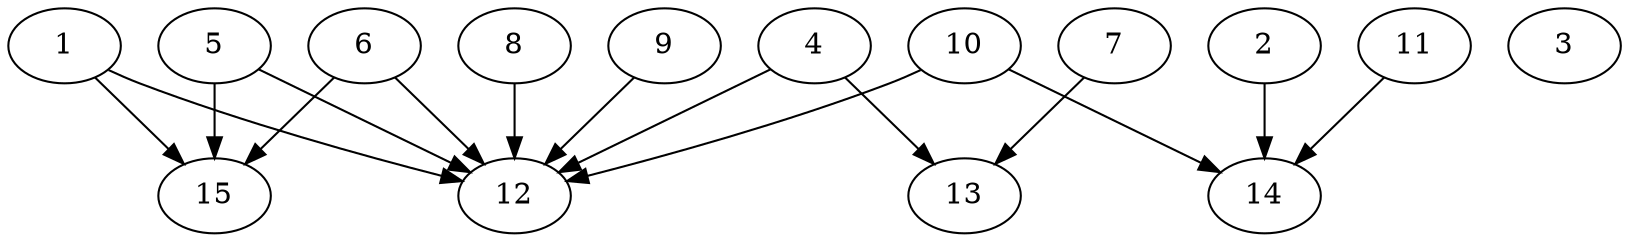// DAG automatically generated by daggen at Thu Oct  3 13:59:26 2019
// ./daggen --dot -n 15 --ccr 0.4 --fat 0.9 --regular 0.9 --density 0.7 --mindata 5242880 --maxdata 52428800 
digraph G {
  1 [size="49341440", alpha="0.15", expect_size="19736576"] 
  1 -> 12 [size ="19736576"]
  1 -> 15 [size ="19736576"]
  2 [size="83947520", alpha="0.12", expect_size="33579008"] 
  2 -> 14 [size ="33579008"]
  3 [size="17648640", alpha="0.05", expect_size="7059456"] 
  4 [size="97228800", alpha="0.15", expect_size="38891520"] 
  4 -> 12 [size ="38891520"]
  4 -> 13 [size ="38891520"]
  5 [size="120061440", alpha="0.02", expect_size="48024576"] 
  5 -> 12 [size ="48024576"]
  5 -> 15 [size ="48024576"]
  6 [size="95897600", alpha="0.11", expect_size="38359040"] 
  6 -> 12 [size ="38359040"]
  6 -> 15 [size ="38359040"]
  7 [size="103185920", alpha="0.03", expect_size="41274368"] 
  7 -> 13 [size ="41274368"]
  8 [size="114391040", alpha="0.17", expect_size="45756416"] 
  8 -> 12 [size ="45756416"]
  9 [size="79848960", alpha="0.07", expect_size="31939584"] 
  9 -> 12 [size ="31939584"]
  10 [size="127923200", alpha="0.03", expect_size="51169280"] 
  10 -> 12 [size ="51169280"]
  10 -> 14 [size ="51169280"]
  11 [size="102579200", alpha="0.02", expect_size="41031680"] 
  11 -> 14 [size ="41031680"]
  12 [size="75376640", alpha="0.03", expect_size="30150656"] 
  13 [size="28600320", alpha="0.03", expect_size="11440128"] 
  14 [size="59430400", alpha="0.08", expect_size="23772160"] 
  15 [size="32888320", alpha="0.02", expect_size="13155328"] 
}
